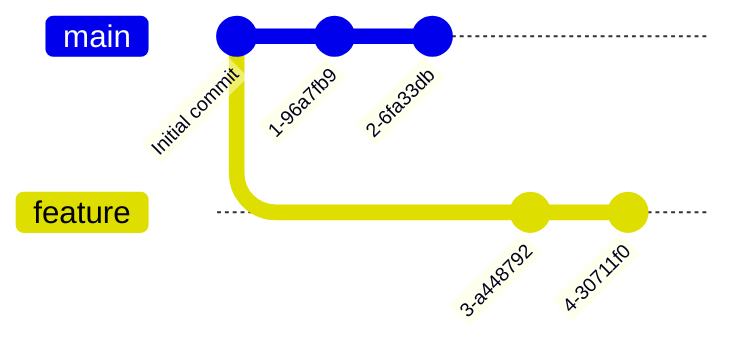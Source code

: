 gitGraph
    commit id: "Initial commit"
    branch feature
    checkout main
    commit
    commit
    checkout feature
    commit
    commit